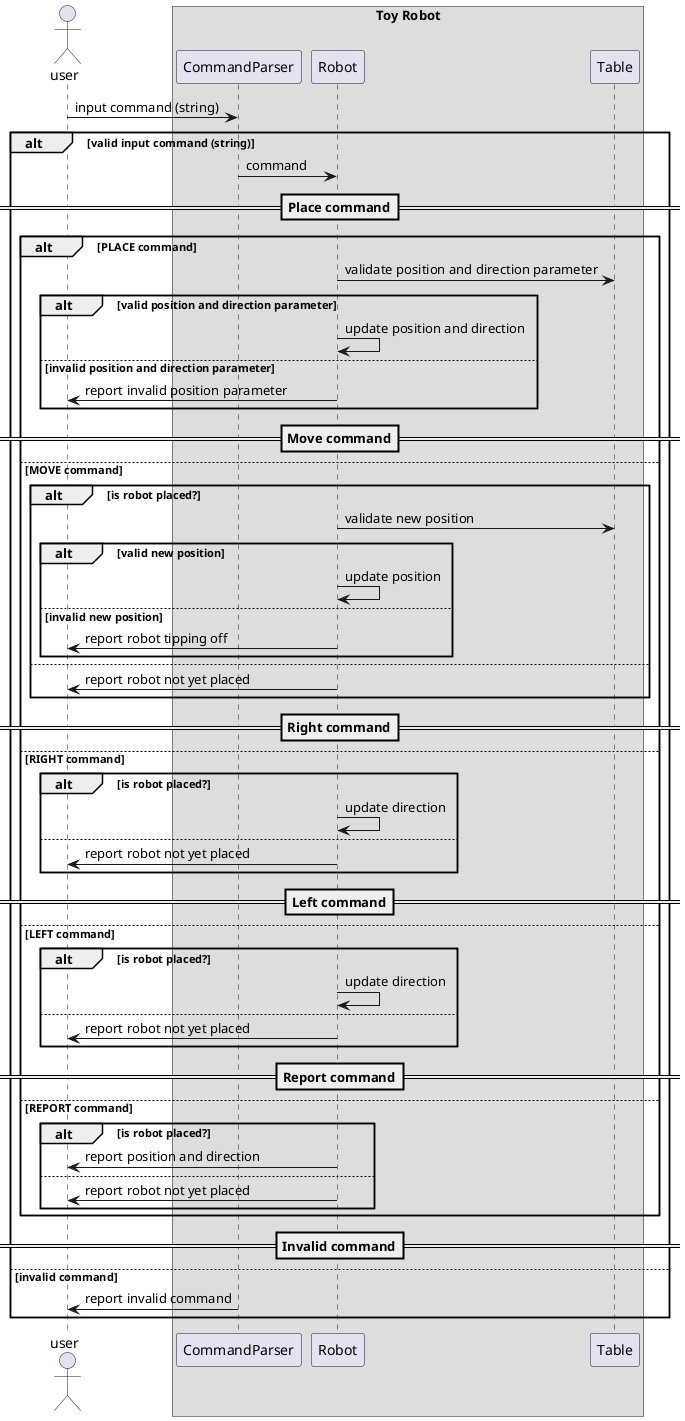 @startuml

actor user
box Toy Robot
participant CommandParser
participant Robot
participant Table
end box

user -> CommandParser : input command (string)

alt valid input command (string)

CommandParser -> Robot : command

==Place command==

alt PLACE command

Robot -> Table : validate position and direction parameter

alt valid position and direction parameter

Robot -> Robot : update position and direction

else invalid position and direction parameter

Robot -> user : report invalid position parameter

end
'valid position and direction parameter

==Move command==

else MOVE command

alt is robot placed?

Robot -> Table : validate new position

alt valid new position 

Robot -> Robot : update position

else invalid new position 

Robot -> user : report robot tipping off

end
'valid new position 

else

Robot -> user : report robot not yet placed

end
'is robot placed?

==Right command==

else RIGHT command

alt is robot placed?

Robot -> Robot : update direction

else

Robot -> user : report robot not yet placed

end
'is robot placed?

==Left command==

else LEFT command

alt is robot placed?

Robot -> Robot : update direction

else

Robot -> user : report robot not yet placed

end
'is robot placed?

==Report command==

else REPORT command

alt is robot placed?

Robot -> user : report position and direction

else

Robot -> user : report robot not yet placed

end
'is robot placed?

end
'PLACE command

==Invalid command==

else invalid command

CommandParser -> user : report invalid command

end
'valid input command (string)

@enduml